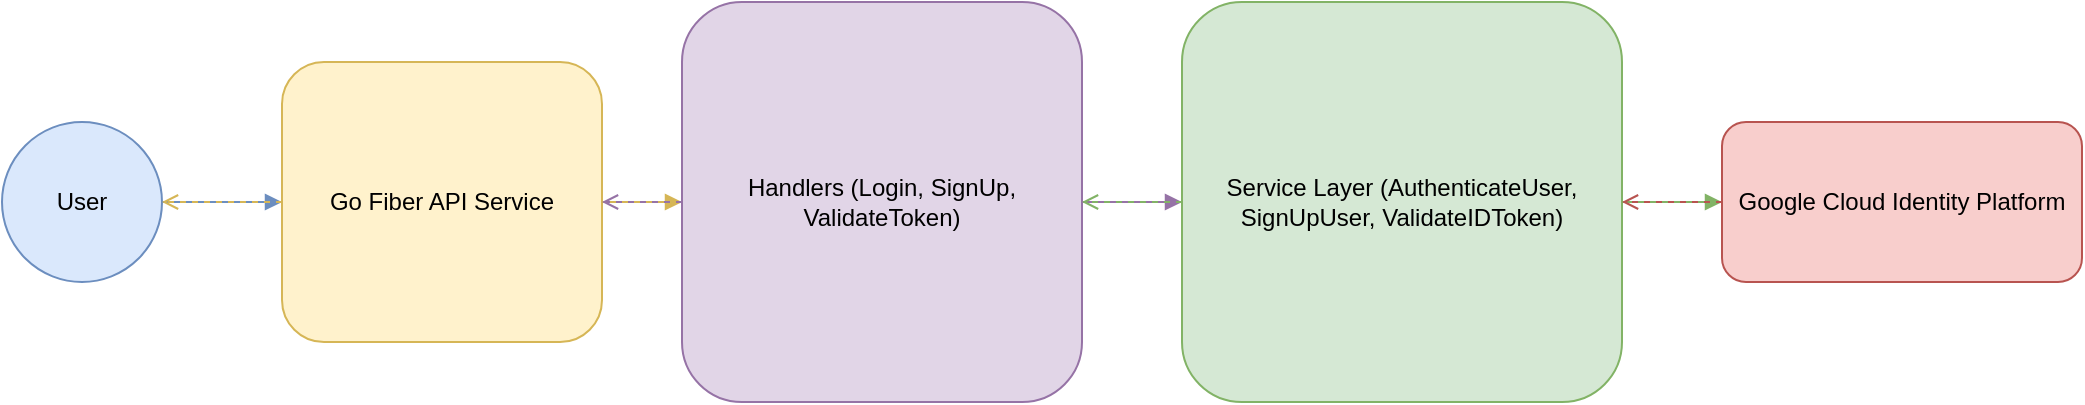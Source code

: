 <mxfile>
  <diagram name="Identity Platform Microservice" id="identity-platform-diagram">
    <mxGraphModel dx="1000" dy="600" grid="1" gridSize="10" guides="1" tooltips="1" connect="1" arrows="1" fold="1" page="1" pageScale="1" pageWidth="827" pageHeight="1169" math="0" shadow="0">
      <root>
        <mxCell id="0" />
        <mxCell id="1" parent="0" />
        <!-- User -->
        <mxCell id="2" value="User" style="ellipse;whiteSpace=wrap;html=1;fillColor=#dae8fc;strokeColor=#6c8ebf;" vertex="1" parent="1">
          <mxGeometry x="60" y="180" width="80" height="80" as="geometry" />
        </mxCell>
        <!-- Fiber API Service -->
        <mxCell id="3" value="Go Fiber API Service" style="rounded=1;whiteSpace=wrap;html=1;fillColor=#fff2cc;strokeColor=#d6b656;" vertex="1" parent="1">
          <mxGeometry x="200" y="150" width="160" height="140" as="geometry" />
        </mxCell>
        <!-- Handlers -->
        <mxCell id="4" value="Handlers (Login, SignUp, ValidateToken)" style="rounded=1;whiteSpace=wrap;html=1;fillColor=#e1d5e7;strokeColor=#9673a6;" vertex="1" parent="1">
          <mxGeometry x="400" y="120" width="200" height="200" as="geometry" />
        </mxCell>
        <!-- Service Layer -->
        <mxCell id="5" value="Service Layer (AuthenticateUser, SignUpUser, ValidateIDToken)" style="rounded=1;whiteSpace=wrap;html=1;fillColor=#d5e8d4;strokeColor=#82b366;" vertex="1" parent="1">
          <mxGeometry x="650" y="120" width="220" height="200" as="geometry" />
        </mxCell>
        <!-- Google Identity Platform -->
        <mxCell id="6" value="Google Cloud Identity Platform" style="rounded=1;whiteSpace=wrap;html=1;fillColor=#f8cecc;strokeColor=#b85450;" vertex="1" parent="1">
          <mxGeometry x="920" y="180" width="180" height="80" as="geometry" />
        </mxCell>
        <!-- Arrows -->
        <mxCell id="7" style="edgeStyle=orthogonalEdgeStyle;endArrow=block;html=1;strokeColor=#6c8ebf;" edge="1" parent="1" source="2" target="3">
          <mxGeometry relative="1" as="geometry" />
        </mxCell>
        <mxCell id="8" style="edgeStyle=orthogonalEdgeStyle;endArrow=block;html=1;strokeColor=#d6b656;" edge="1" parent="1" source="3" target="4">
          <mxGeometry relative="1" as="geometry" />
        </mxCell>
        <mxCell id="9" style="edgeStyle=orthogonalEdgeStyle;endArrow=block;html=1;strokeColor=#9673a6;" edge="1" parent="1" source="4" target="5">
          <mxGeometry relative="1" as="geometry" />
        </mxCell>
        <mxCell id="10" style="edgeStyle=orthogonalEdgeStyle;endArrow=block;html=1;strokeColor=#82b366;" edge="1" parent="1" source="5" target="6">
          <mxGeometry relative="1" as="geometry" />
        </mxCell>
        <!-- Response Arrows -->
        <mxCell id="11" style="edgeStyle=orthogonalEdgeStyle;endArrow=open;dashed=1;html=1;strokeColor=#b85450;" edge="1" parent="1" source="6" target="5">
          <mxGeometry relative="1" as="geometry" />
        </mxCell>
        <mxCell id="12" style="edgeStyle=orthogonalEdgeStyle;endArrow=open;dashed=1;html=1;strokeColor=#82b366;" edge="1" parent="1" source="5" target="4">
          <mxGeometry relative="1" as="geometry" />
        </mxCell>
        <mxCell id="13" style="edgeStyle=orthogonalEdgeStyle;endArrow=open;dashed=1;html=1;strokeColor=#9673a6;" edge="1" parent="1" source="4" target="3">
          <mxGeometry relative="1" as="geometry" />
        </mxCell>
        <mxCell id="14" style="edgeStyle=orthogonalEdgeStyle;endArrow=open;dashed=1;html=1;strokeColor=#d6b656;" edge="1" parent="1" source="3" target="2">
          <mxGeometry relative="1" as="geometry" />
        </mxCell>
      </root>
    </mxGraphModel>
  </diagram>
</mxfile>
